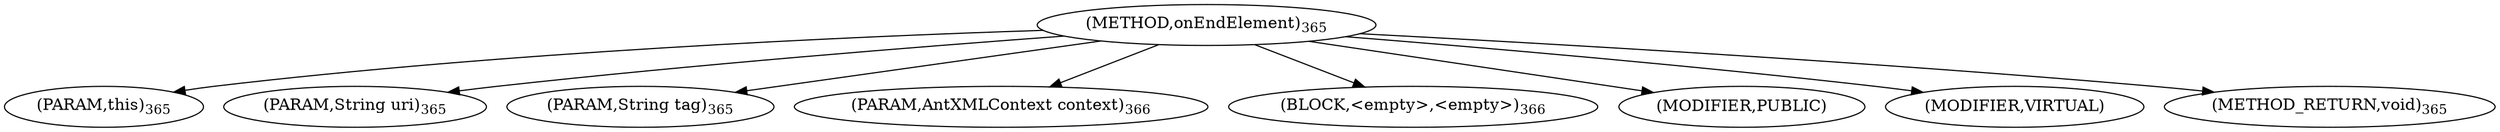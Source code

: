 digraph "onEndElement" {  
"721" [label = <(METHOD,onEndElement)<SUB>365</SUB>> ]
"722" [label = <(PARAM,this)<SUB>365</SUB>> ]
"723" [label = <(PARAM,String uri)<SUB>365</SUB>> ]
"724" [label = <(PARAM,String tag)<SUB>365</SUB>> ]
"725" [label = <(PARAM,AntXMLContext context)<SUB>366</SUB>> ]
"726" [label = <(BLOCK,&lt;empty&gt;,&lt;empty&gt;)<SUB>366</SUB>> ]
"727" [label = <(MODIFIER,PUBLIC)> ]
"728" [label = <(MODIFIER,VIRTUAL)> ]
"729" [label = <(METHOD_RETURN,void)<SUB>365</SUB>> ]
  "721" -> "722" 
  "721" -> "723" 
  "721" -> "724" 
  "721" -> "725" 
  "721" -> "726" 
  "721" -> "727" 
  "721" -> "728" 
  "721" -> "729" 
}
